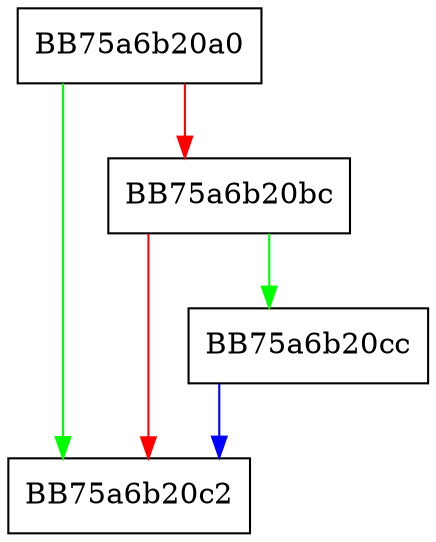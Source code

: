 digraph Stream_GetName {
  node [shape="box"];
  graph [splines=ortho];
  BB75a6b20a0 -> BB75a6b20c2 [color="green"];
  BB75a6b20a0 -> BB75a6b20bc [color="red"];
  BB75a6b20bc -> BB75a6b20cc [color="green"];
  BB75a6b20bc -> BB75a6b20c2 [color="red"];
  BB75a6b20cc -> BB75a6b20c2 [color="blue"];
}